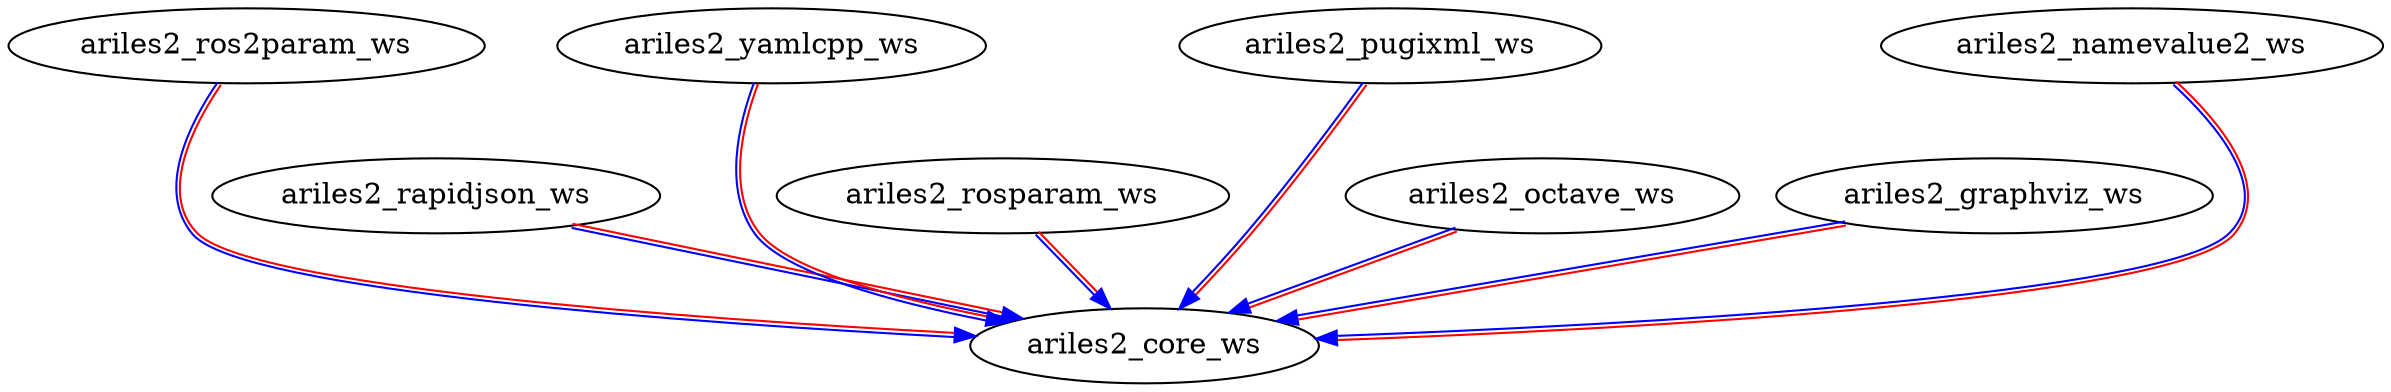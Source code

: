 digraph graphname {
  "ariles2_graphviz_ws";
  "ariles2_core_ws";
  "ariles2_ros2param_ws";
  "ariles2_rapidjson_ws";
  "ariles2_yamlcpp_ws";
  "ariles2_pugixml_ws";
  "ariles2_octave_ws";
  "ariles2_rosparam_ws";
  "ariles2_namevalue2_ws";
  "ariles2_yamlcpp_ws" -> "ariles2_core_ws" [color="#0000ff:#ff0000"];
  "ariles2_rosparam_ws" -> "ariles2_core_ws" [color="#0000ff:#ff0000"];
  "ariles2_ros2param_ws" -> "ariles2_core_ws" [color="#0000ff:#ff0000"];
  "ariles2_rapidjson_ws" -> "ariles2_core_ws" [color="#0000ff:#ff0000"];
  "ariles2_pugixml_ws" -> "ariles2_core_ws" [color="#0000ff:#ff0000"];
  "ariles2_octave_ws" -> "ariles2_core_ws" [color="#0000ff:#ff0000"];
  "ariles2_namevalue2_ws" -> "ariles2_core_ws" [color="#0000ff:#ff0000"];
  "ariles2_graphviz_ws" -> "ariles2_core_ws" [color="#0000ff:#ff0000"];

  "ariles2_yamlcpp_ws" -> "ariles2_rosparam_ws" [style="invisible",arrowhead="none"];
  "ariles2_ros2param_ws" -> "ariles2_rapidjson_ws" [style="invisible",arrowhead="none"];
  "ariles2_pugixml_ws" -> "ariles2_octave_ws" [style="invisible",arrowhead="none"];
  "ariles2_namevalue2_ws" -> "ariles2_graphviz_ws" [style="invisible",arrowhead="none"];
}

